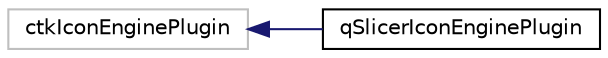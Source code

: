 digraph "Graphical Class Hierarchy"
{
  bgcolor="transparent";
  edge [fontname="Helvetica",fontsize="10",labelfontname="Helvetica",labelfontsize="10"];
  node [fontname="Helvetica",fontsize="10",shape=record];
  rankdir="LR";
  Node1033 [label="ctkIconEnginePlugin",height=0.2,width=0.4,color="grey75"];
  Node1033 -> Node0 [dir="back",color="midnightblue",fontsize="10",style="solid",fontname="Helvetica"];
  Node0 [label="qSlicerIconEnginePlugin",height=0.2,width=0.4,color="black",URL="$classqSlicerIconEnginePlugin.html"];
}
